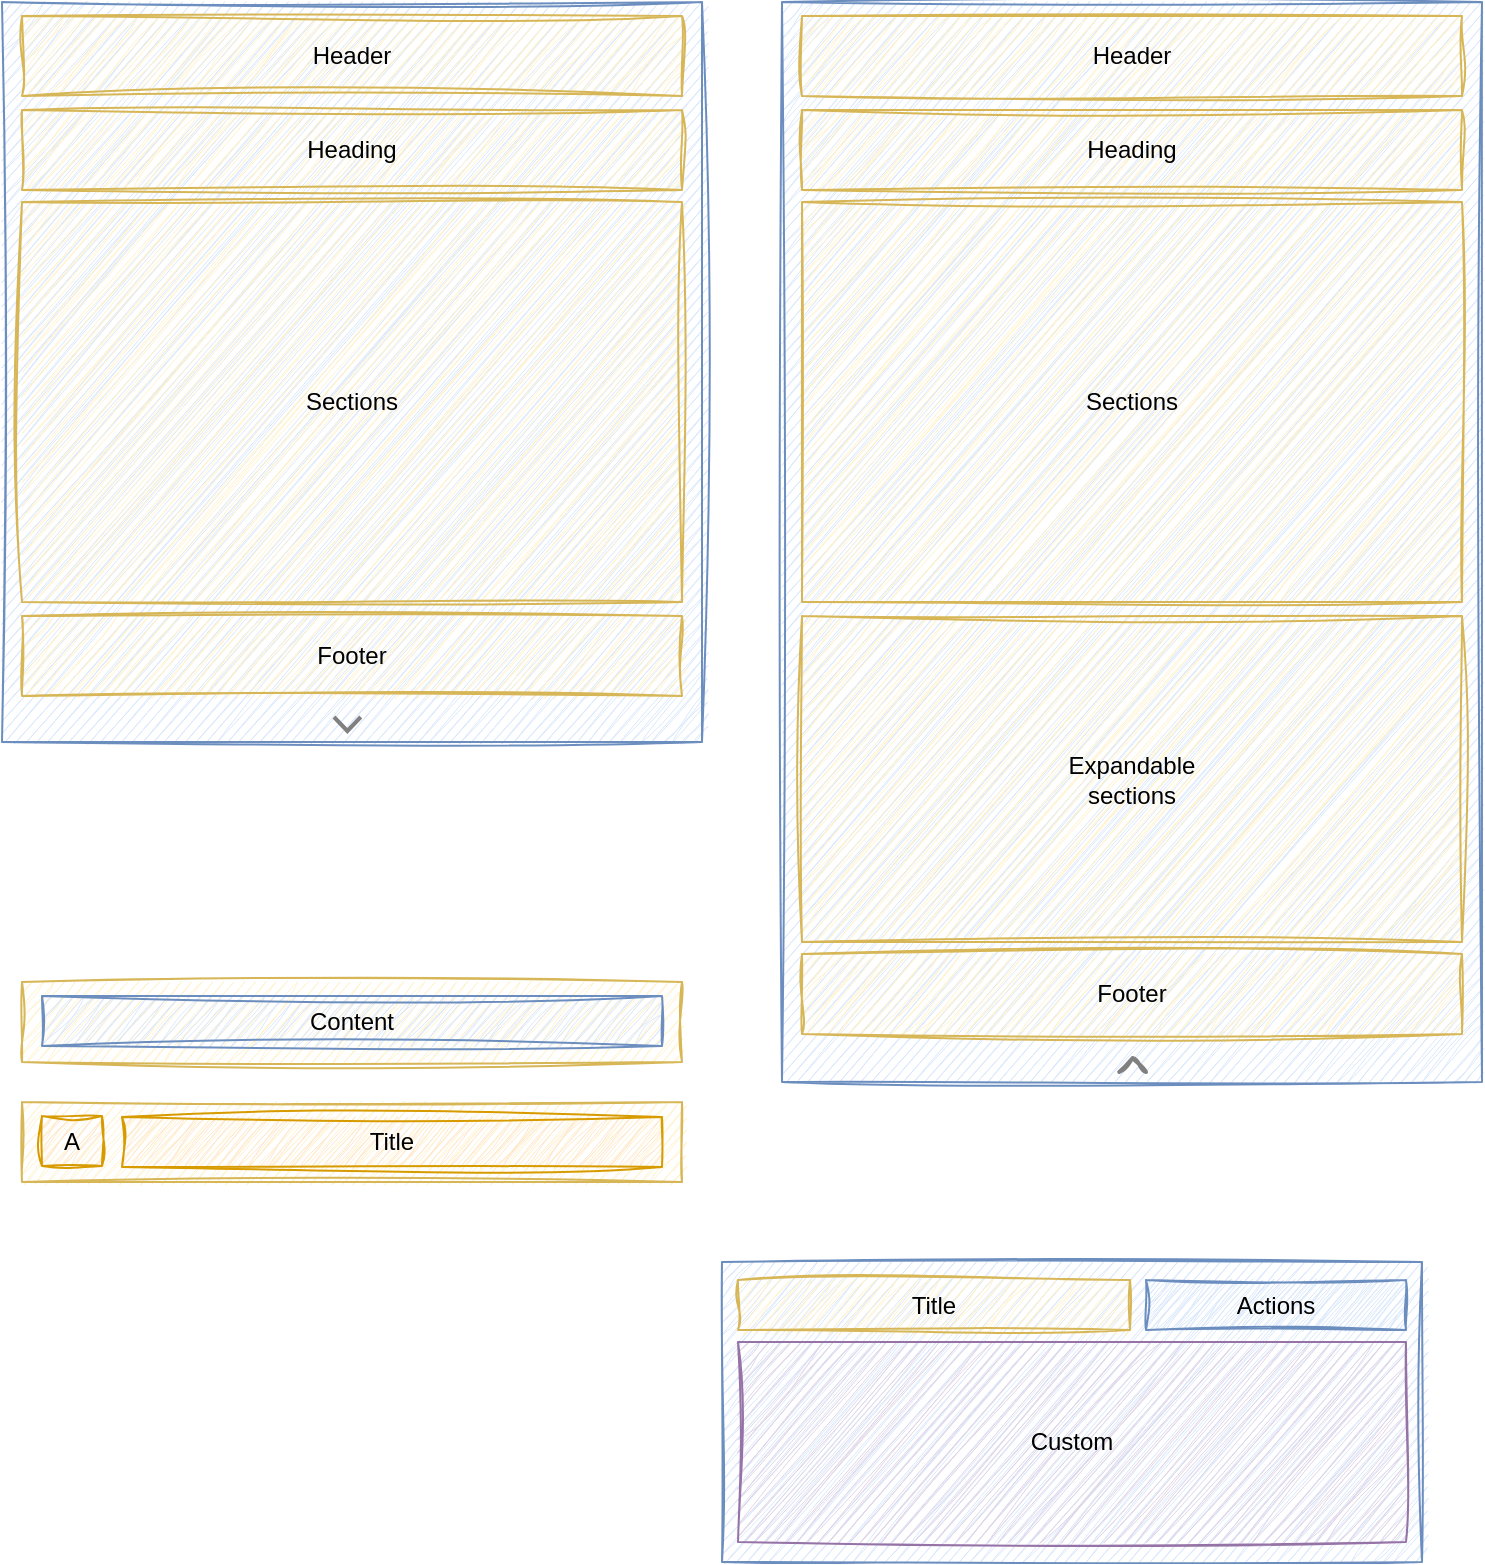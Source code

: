 <mxfile version="24.5.1" type="device" pages="2">
  <diagram id="IqU7WHgcD0uiOO1NTE0H" name="KCard">
    <mxGraphModel dx="1487" dy="969" grid="1" gridSize="10" guides="1" tooltips="1" connect="1" arrows="1" fold="1" page="1" pageScale="1" pageWidth="827" pageHeight="1169" math="0" shadow="0">
      <root>
        <mxCell id="0" />
        <mxCell id="1" parent="0" />
        <mxCell id="HvI_MeQyovm3IAeio-AX-49" value="" style="rounded=0;whiteSpace=wrap;html=1;fillColor=#dae8fc;strokeColor=#6c8ebf;sketch=1;curveFitting=1;jiggle=2;" vertex="1" parent="1">
          <mxGeometry x="490" y="770" width="350" height="150" as="geometry" />
        </mxCell>
        <mxCell id="qZt2UY9Dv8WojuRAOEdF-6" value="" style="rounded=0;whiteSpace=wrap;html=1;fillColor=#dae8fc;strokeColor=#6c8ebf;sketch=1;curveFitting=1;jiggle=2;" parent="1" vertex="1">
          <mxGeometry x="130" y="140" width="350" height="370" as="geometry" />
        </mxCell>
        <mxCell id="HvI_MeQyovm3IAeio-AX-1" value="Header" style="rounded=0;whiteSpace=wrap;html=1;fillColor=#fff2cc;strokeColor=#d6b656;sketch=1;curveFitting=1;jiggle=2;" vertex="1" parent="1">
          <mxGeometry x="140" y="147" width="330" height="40" as="geometry" />
        </mxCell>
        <mxCell id="HvI_MeQyovm3IAeio-AX-2" value="Footer" style="rounded=0;whiteSpace=wrap;html=1;fillColor=#fff2cc;strokeColor=#d6b656;sketch=1;curveFitting=1;jiggle=2;" vertex="1" parent="1">
          <mxGeometry x="140" y="447" width="330" height="40" as="geometry" />
        </mxCell>
        <mxCell id="HvI_MeQyovm3IAeio-AX-5" value="Sections" style="rounded=0;whiteSpace=wrap;html=1;fillColor=#fff2cc;strokeColor=#d6b656;sketch=1;curveFitting=1;jiggle=2;" vertex="1" parent="1">
          <mxGeometry x="140" y="240" width="330" height="200" as="geometry" />
        </mxCell>
        <mxCell id="HvI_MeQyovm3IAeio-AX-7" value="" style="rounded=0;whiteSpace=wrap;html=1;fillColor=#dae8fc;strokeColor=#6c8ebf;sketch=1;curveFitting=1;jiggle=2;" vertex="1" parent="1">
          <mxGeometry x="520" y="140" width="350" height="540" as="geometry" />
        </mxCell>
        <mxCell id="HvI_MeQyovm3IAeio-AX-8" value="Header" style="rounded=0;whiteSpace=wrap;html=1;fillColor=#fff2cc;strokeColor=#d6b656;sketch=1;curveFitting=1;jiggle=2;" vertex="1" parent="1">
          <mxGeometry x="530" y="147" width="330" height="40" as="geometry" />
        </mxCell>
        <mxCell id="HvI_MeQyovm3IAeio-AX-9" value="Footer" style="rounded=0;whiteSpace=wrap;html=1;fillColor=#fff2cc;strokeColor=#d6b656;sketch=1;curveFitting=1;jiggle=2;" vertex="1" parent="1">
          <mxGeometry x="530" y="616" width="330" height="40" as="geometry" />
        </mxCell>
        <mxCell id="HvI_MeQyovm3IAeio-AX-10" value="Sections" style="rounded=0;whiteSpace=wrap;html=1;fillColor=#fff2cc;strokeColor=#d6b656;sketch=1;curveFitting=1;jiggle=2;" vertex="1" parent="1">
          <mxGeometry x="530" y="240" width="330" height="200" as="geometry" />
        </mxCell>
        <mxCell id="HvI_MeQyovm3IAeio-AX-32" value="Heading" style="rounded=0;whiteSpace=wrap;html=1;fillColor=#fff2cc;strokeColor=#d6b656;sketch=1;curveFitting=1;jiggle=2;" vertex="1" parent="1">
          <mxGeometry x="140" y="194" width="330" height="40" as="geometry" />
        </mxCell>
        <mxCell id="HvI_MeQyovm3IAeio-AX-33" value="Heading" style="rounded=0;whiteSpace=wrap;html=1;fillColor=#fff2cc;strokeColor=#d6b656;sketch=1;curveFitting=1;jiggle=2;" vertex="1" parent="1">
          <mxGeometry x="530" y="194" width="330" height="40" as="geometry" />
        </mxCell>
        <mxCell id="HvI_MeQyovm3IAeio-AX-34" value="" style="rounded=0;whiteSpace=wrap;html=1;fillColor=#fff2cc;strokeColor=#d6b656;sketch=1;curveFitting=1;jiggle=2;" vertex="1" parent="1">
          <mxGeometry x="140" y="630" width="330" height="40" as="geometry" />
        </mxCell>
        <mxCell id="HvI_MeQyovm3IAeio-AX-35" value="Content" style="rounded=0;whiteSpace=wrap;html=1;fillColor=#dae8fc;strokeColor=#6c8ebf;sketch=1;curveFitting=1;jiggle=2;" vertex="1" parent="1">
          <mxGeometry x="150" y="637" width="310" height="25" as="geometry" />
        </mxCell>
        <mxCell id="HvI_MeQyovm3IAeio-AX-36" value="" style="rounded=0;whiteSpace=wrap;html=1;fillColor=#fff2cc;strokeColor=#d6b656;sketch=1;curveFitting=1;jiggle=2;" vertex="1" parent="1">
          <mxGeometry x="140" y="690" width="330" height="40" as="geometry" />
        </mxCell>
        <mxCell id="HvI_MeQyovm3IAeio-AX-37" value="A" style="rounded=0;whiteSpace=wrap;html=1;fillColor=#ffe6cc;strokeColor=#d79b00;sketch=1;curveFitting=1;jiggle=2;" vertex="1" parent="1">
          <mxGeometry x="150" y="697" width="30" height="25" as="geometry" />
        </mxCell>
        <mxCell id="HvI_MeQyovm3IAeio-AX-38" value="Title" style="rounded=0;whiteSpace=wrap;html=1;fillColor=#ffe6cc;strokeColor=#d79b00;sketch=1;curveFitting=1;jiggle=2;" vertex="1" parent="1">
          <mxGeometry x="190" y="697.5" width="270" height="25" as="geometry" />
        </mxCell>
        <mxCell id="HvI_MeQyovm3IAeio-AX-12" value="" style="html=1;verticalLabelPosition=bottom;labelBackgroundColor=#ffffff;verticalAlign=top;shadow=0;dashed=0;strokeWidth=2;shape=mxgraph.ios7.misc.down;strokeColor=#808080;rotation=-180;sketch=1;curveFitting=1;jiggle=2;" vertex="1" parent="1">
          <mxGeometry x="688.61" y="668" width="13.391" height="7" as="geometry" />
        </mxCell>
        <mxCell id="HvI_MeQyovm3IAeio-AX-14" value="" style="html=1;verticalLabelPosition=bottom;labelBackgroundColor=#ffffff;verticalAlign=top;shadow=0;dashed=0;strokeWidth=2;shape=mxgraph.ios7.misc.down;strokeColor=#808080;" vertex="1" parent="1">
          <mxGeometry x="295.999" y="497.5" width="13.391" height="7" as="geometry" />
        </mxCell>
        <mxCell id="HvI_MeQyovm3IAeio-AX-45" value="Expandable&lt;div&gt;sections&lt;/div&gt;" style="rounded=0;whiteSpace=wrap;html=1;fillColor=#fff2cc;strokeColor=#d6b656;sketch=1;curveFitting=1;jiggle=2;" vertex="1" parent="1">
          <mxGeometry x="530" y="447" width="330" height="163" as="geometry" />
        </mxCell>
        <mxCell id="HvI_MeQyovm3IAeio-AX-46" value="Title" style="rounded=0;whiteSpace=wrap;html=1;fillColor=#fff2cc;strokeColor=#d6b656;sketch=1;curveFitting=1;jiggle=2;" vertex="1" parent="1">
          <mxGeometry x="498" y="779" width="196" height="25" as="geometry" />
        </mxCell>
        <mxCell id="HvI_MeQyovm3IAeio-AX-47" value="Actions" style="rounded=0;whiteSpace=wrap;html=1;fillColor=#dae8fc;strokeColor=#6c8ebf;sketch=1;curveFitting=1;jiggle=2;" vertex="1" parent="1">
          <mxGeometry x="702" y="779" width="130" height="25" as="geometry" />
        </mxCell>
        <mxCell id="HvI_MeQyovm3IAeio-AX-51" value="Custom" style="rounded=0;whiteSpace=wrap;html=1;fillColor=#e1d5e7;strokeColor=#9673a6;sketch=1;curveFitting=1;jiggle=2;" vertex="1" parent="1">
          <mxGeometry x="498" y="810" width="334" height="100" as="geometry" />
        </mxCell>
      </root>
    </mxGraphModel>
  </diagram>
  <diagram id="3J6XpfmjnVEyp5UPETQi" name="KItem">
    <mxGraphModel dx="1784" dy="1163" grid="1" gridSize="10" guides="1" tooltips="1" connect="1" arrows="1" fold="1" page="1" pageScale="1" pageWidth="827" pageHeight="1169" math="0" shadow="0">
      <root>
        <mxCell id="0" />
        <mxCell id="1" parent="0" />
      </root>
    </mxGraphModel>
  </diagram>
</mxfile>
